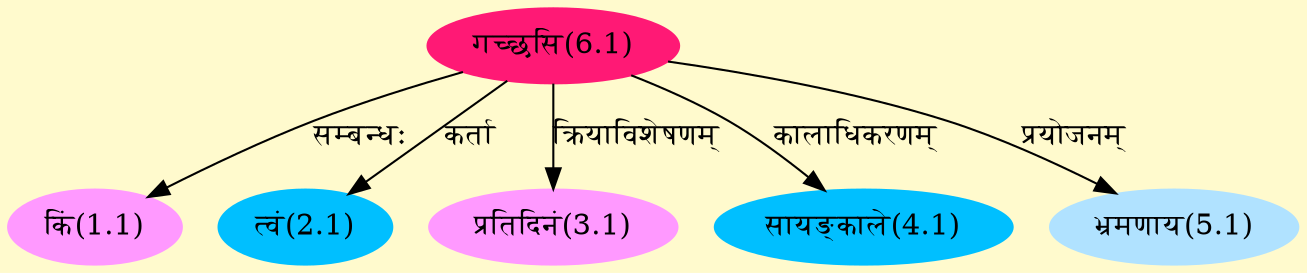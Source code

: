 digraph G{
rankdir=BT;
 compound=true;
 bgcolor="lemonchiffon1";
Node1_1 [style=filled, color="#FF99FF" label = "किं(1.1)"]
Node6_1 [style=filled, color="#FF1975" label = "गच्छसि(6.1)"]
Node2_1 [style=filled, color="#00BFFF" label = "त्वं(2.1)"]
Node3_1 [style=filled, color="#FF99FF" label = "प्रतिदिनं(3.1)"]
Node4_1 [style=filled, color="#00BFFF" label = "सायङ्काले(4.1)"]
Node5_1 [style=filled, color="#B0E2FF" label = "भ्रमणाय(5.1)"]
/* Start of Relations section */

Node1_1 -> Node6_1 [  label="सम्बन्धः"  dir="back" ]
Node2_1 -> Node6_1 [  label="कर्ता"  dir="back" ]
Node3_1 -> Node6_1 [  label="क्रियाविशेषणम्"  dir="back" ]
Node4_1 -> Node6_1 [  label="कालाधिकरणम्"  dir="back" ]
Node5_1 -> Node6_1 [  label="प्रयोजनम्"  dir="back" ]
}
